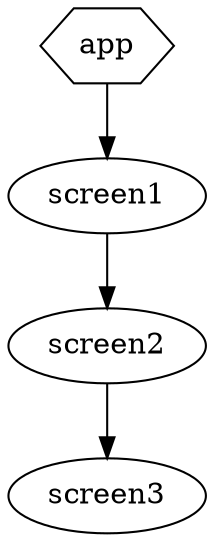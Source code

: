 digraph TestApp {
    schemaFileName = "single-flow-attr-order-schema"

    app [shape = hexagon, type = flow]
    app -> screen1 -> screen2
    screen2 -> screen3
}

